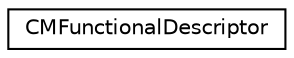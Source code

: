 digraph "Graphical Class Hierarchy"
{
  edge [fontname="Helvetica",fontsize="10",labelfontname="Helvetica",labelfontsize="10"];
  node [fontname="Helvetica",fontsize="10",shape=record];
  rankdir="LR";
  Node1 [label="CMFunctionalDescriptor",height=0.2,width=0.4,color="black", fillcolor="white", style="filled",URL="$d3/d01/structCMFunctionalDescriptor.html"];
}
